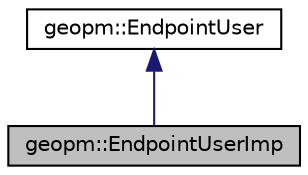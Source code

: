 digraph "geopm::EndpointUserImp"
{
  edge [fontname="Helvetica",fontsize="10",labelfontname="Helvetica",labelfontsize="10"];
  node [fontname="Helvetica",fontsize="10",shape=record];
  Node2 [label="geopm::EndpointUserImp",height=0.2,width=0.4,color="black", fillcolor="grey75", style="filled", fontcolor="black"];
  Node3 -> Node2 [dir="back",color="midnightblue",fontsize="10",style="solid",fontname="Helvetica"];
  Node3 [label="geopm::EndpointUser",height=0.2,width=0.4,color="black", fillcolor="white", style="filled",URL="$classgeopm_1_1_endpoint_user.html"];
}
